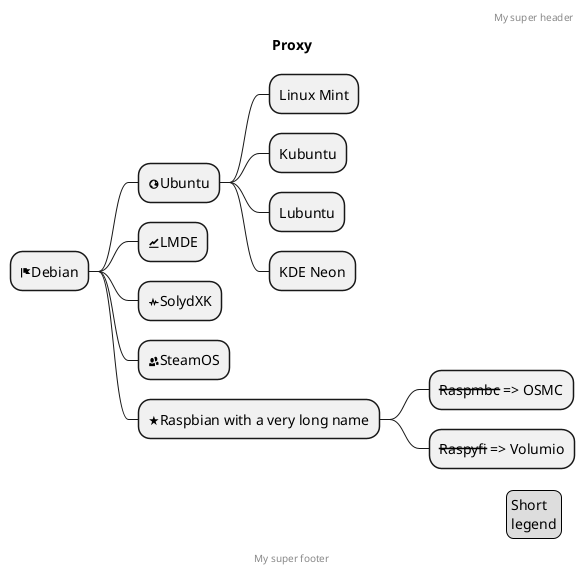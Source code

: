 @startmindmap
'https://plantuml.com/mindmap-diagram

title Proxy

* <&flag>Debian
** <&globe>Ubuntu
*** Linux Mint
*** Kubuntu
*** Lubuntu
*** KDE Neon
** <&graph>LMDE
** <&pulse>SolydXK
** <&people>SteamOS
** <&star>Raspbian with a very long name
*** <s>Raspmbc</s> => OSMC
*** <s>Raspyfi</s> => Volumio

header
My super header
endheader

center footer My super footer

legend right
  Short
  legend
endlegend
@endmindmap
